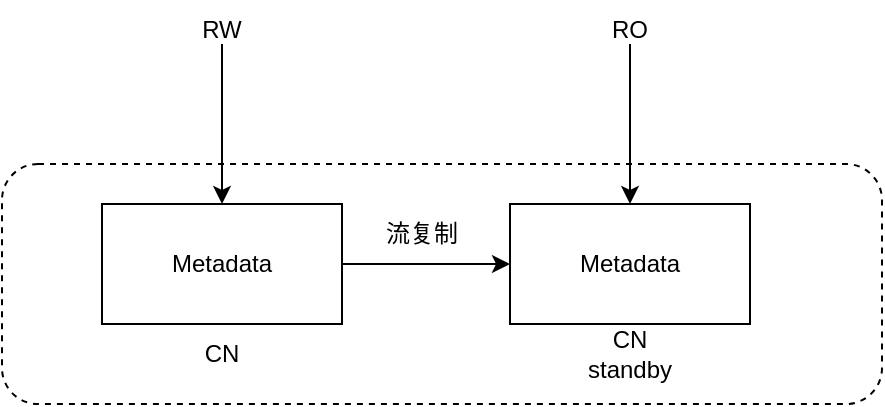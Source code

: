 <mxfile version="16.2.4" type="github">
  <diagram id="9NWZ0o6UgdFZ8PHOrYP3" name="Page-1">
    <mxGraphModel dx="1426" dy="771" grid="1" gridSize="10" guides="1" tooltips="1" connect="1" arrows="1" fold="1" page="1" pageScale="1" pageWidth="827" pageHeight="1169" math="0" shadow="0">
      <root>
        <mxCell id="0" />
        <mxCell id="1" parent="0" />
        <mxCell id="Oo_ZBkANxSpDIiq2Boik-2" value="" style="rounded=1;whiteSpace=wrap;html=1;dashed=1;" vertex="1" parent="1">
          <mxGeometry x="160" y="170" width="440" height="120" as="geometry" />
        </mxCell>
        <mxCell id="Oo_ZBkANxSpDIiq2Boik-7" style="edgeStyle=orthogonalEdgeStyle;rounded=0;orthogonalLoop=1;jettySize=auto;html=1;exitX=1;exitY=0.5;exitDx=0;exitDy=0;entryX=0;entryY=0.5;entryDx=0;entryDy=0;" edge="1" parent="1" source="Oo_ZBkANxSpDIiq2Boik-1" target="Oo_ZBkANxSpDIiq2Boik-3">
          <mxGeometry relative="1" as="geometry" />
        </mxCell>
        <mxCell id="Oo_ZBkANxSpDIiq2Boik-1" value="Metadata" style="rounded=0;whiteSpace=wrap;html=1;" vertex="1" parent="1">
          <mxGeometry x="210" y="190" width="120" height="60" as="geometry" />
        </mxCell>
        <mxCell id="Oo_ZBkANxSpDIiq2Boik-3" value="Metadata" style="rounded=0;whiteSpace=wrap;html=1;" vertex="1" parent="1">
          <mxGeometry x="414" y="190" width="120" height="60" as="geometry" />
        </mxCell>
        <mxCell id="Oo_ZBkANxSpDIiq2Boik-4" value="CN" style="text;html=1;strokeColor=none;fillColor=none;align=center;verticalAlign=middle;whiteSpace=wrap;rounded=0;dashed=1;" vertex="1" parent="1">
          <mxGeometry x="240" y="250" width="60" height="30" as="geometry" />
        </mxCell>
        <mxCell id="Oo_ZBkANxSpDIiq2Boik-5" value="CN standby" style="text;html=1;strokeColor=none;fillColor=none;align=center;verticalAlign=middle;whiteSpace=wrap;rounded=0;dashed=1;" vertex="1" parent="1">
          <mxGeometry x="444" y="250" width="60" height="30" as="geometry" />
        </mxCell>
        <mxCell id="Oo_ZBkANxSpDIiq2Boik-8" value="流复制" style="text;html=1;strokeColor=none;fillColor=none;align=center;verticalAlign=middle;whiteSpace=wrap;rounded=0;dashed=1;" vertex="1" parent="1">
          <mxGeometry x="340" y="190" width="60" height="30" as="geometry" />
        </mxCell>
        <mxCell id="Oo_ZBkANxSpDIiq2Boik-9" value="" style="endArrow=classic;html=1;rounded=0;entryX=0.5;entryY=0;entryDx=0;entryDy=0;" edge="1" parent="1" target="Oo_ZBkANxSpDIiq2Boik-1">
          <mxGeometry width="50" height="50" relative="1" as="geometry">
            <mxPoint x="270" y="110" as="sourcePoint" />
            <mxPoint x="440" y="350" as="targetPoint" />
          </mxGeometry>
        </mxCell>
        <mxCell id="Oo_ZBkANxSpDIiq2Boik-10" value="RW" style="text;html=1;strokeColor=none;fillColor=none;align=center;verticalAlign=middle;whiteSpace=wrap;rounded=0;dashed=1;" vertex="1" parent="1">
          <mxGeometry x="240" y="88" width="60" height="30" as="geometry" />
        </mxCell>
        <mxCell id="Oo_ZBkANxSpDIiq2Boik-11" value="" style="endArrow=classic;html=1;rounded=0;entryX=0.5;entryY=0;entryDx=0;entryDy=0;" edge="1" parent="1" target="Oo_ZBkANxSpDIiq2Boik-3">
          <mxGeometry width="50" height="50" relative="1" as="geometry">
            <mxPoint x="474" y="110" as="sourcePoint" />
            <mxPoint x="474" y="170" as="targetPoint" />
          </mxGeometry>
        </mxCell>
        <mxCell id="Oo_ZBkANxSpDIiq2Boik-12" value="RO" style="text;html=1;strokeColor=none;fillColor=none;align=center;verticalAlign=middle;whiteSpace=wrap;rounded=0;dashed=1;" vertex="1" parent="1">
          <mxGeometry x="444" y="88" width="60" height="30" as="geometry" />
        </mxCell>
      </root>
    </mxGraphModel>
  </diagram>
</mxfile>
